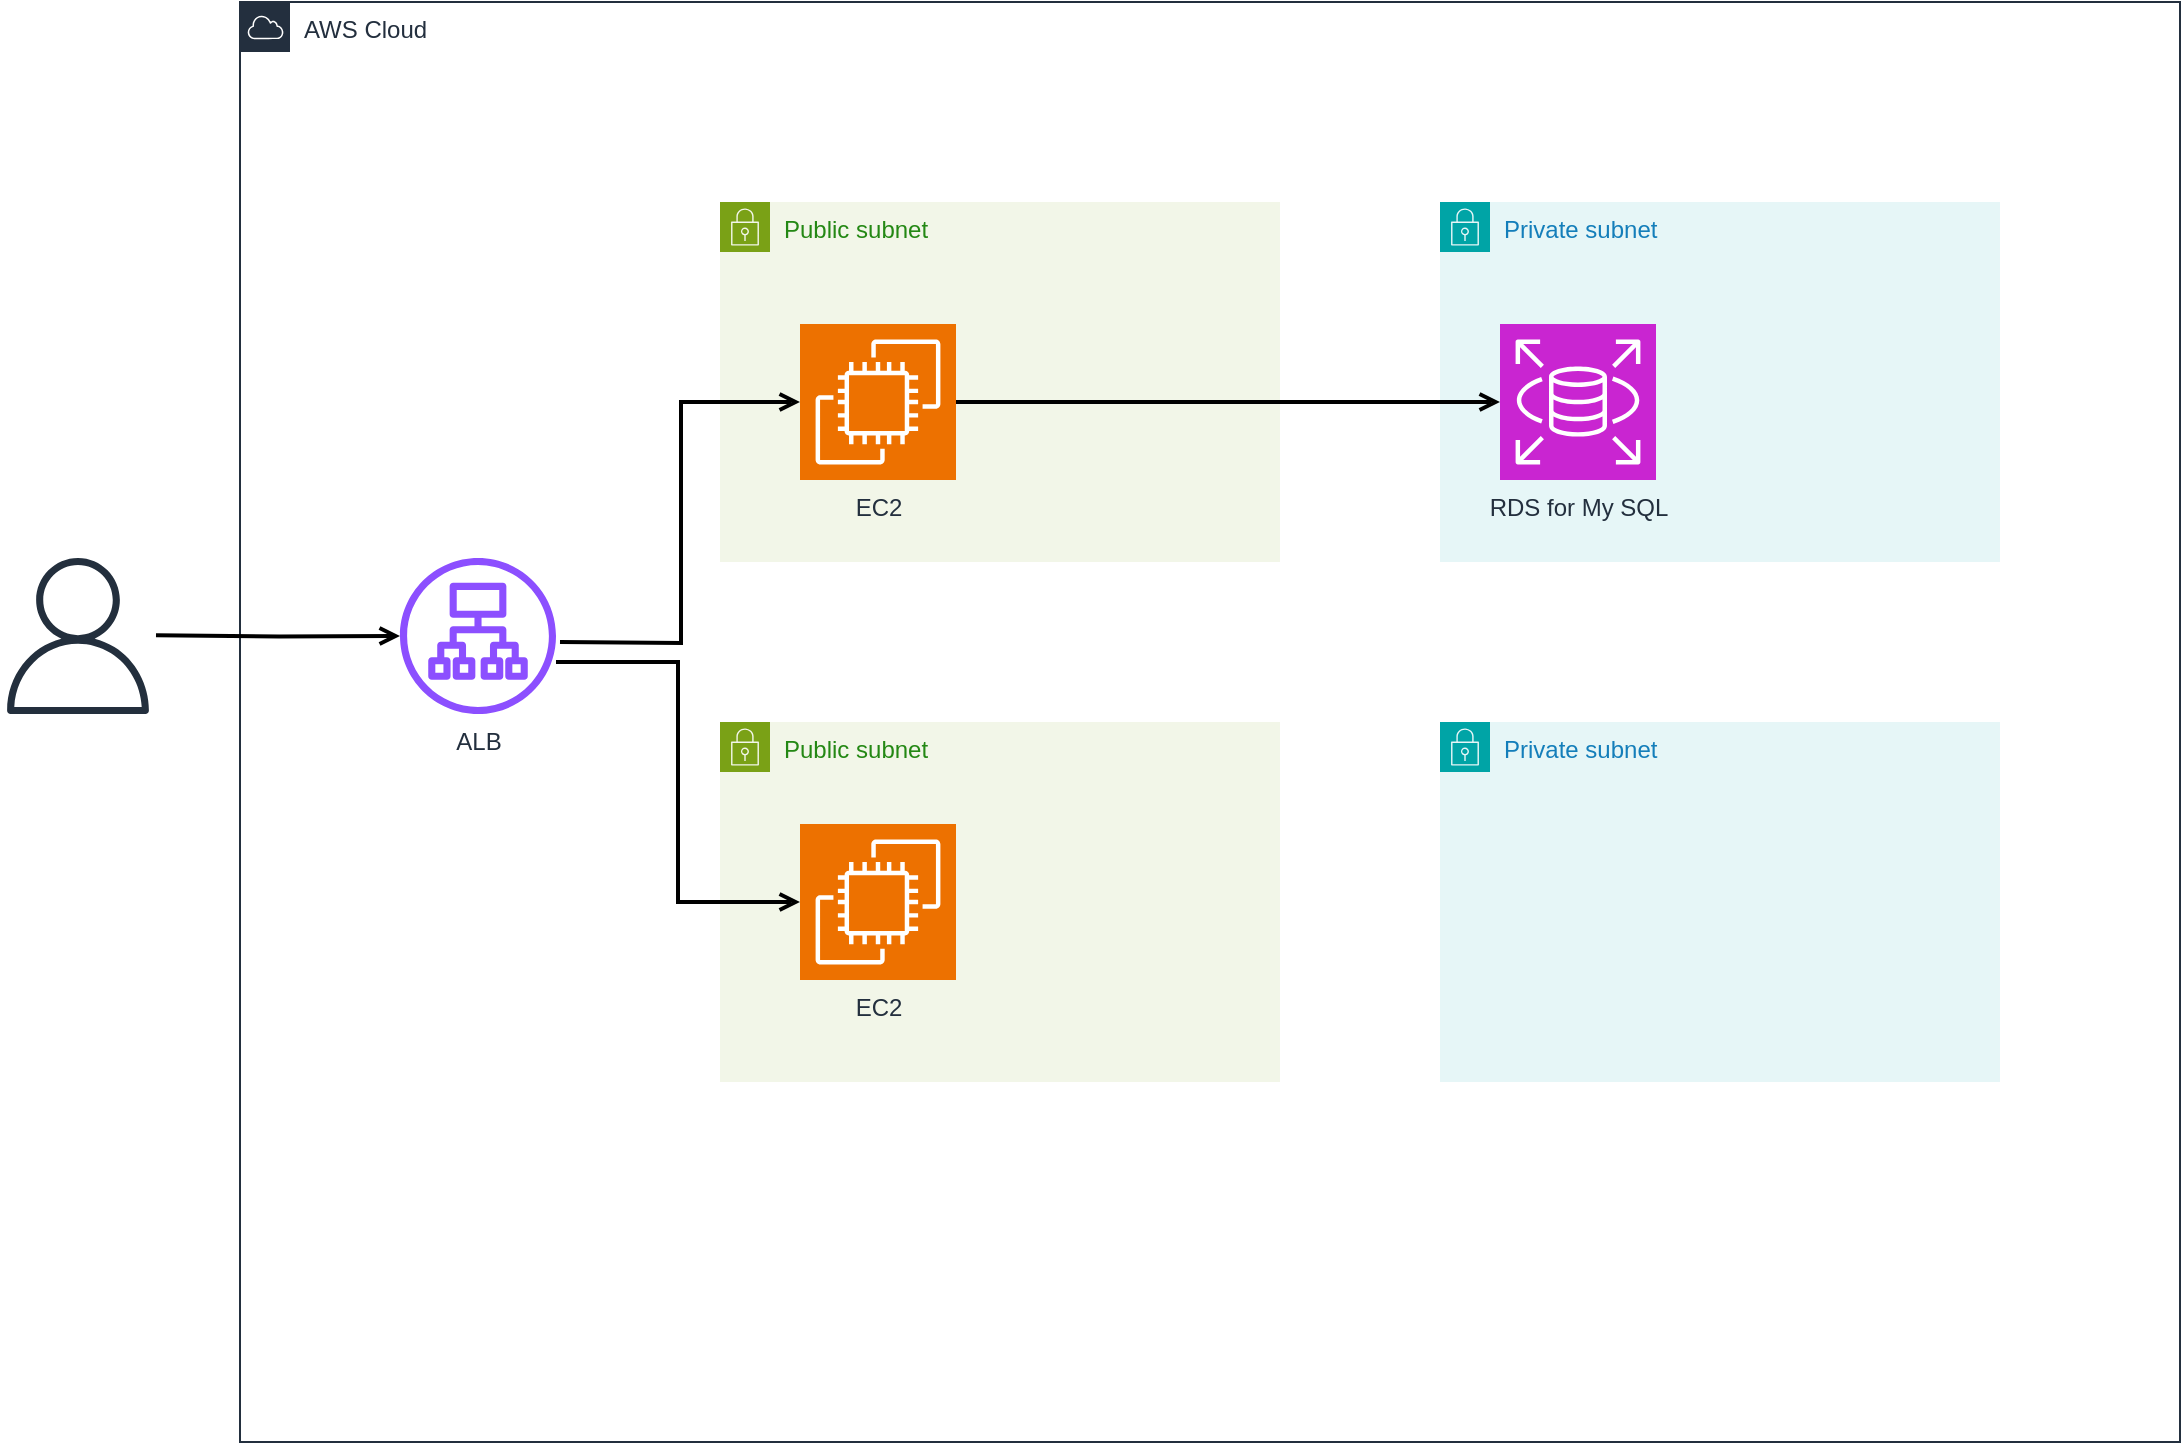 <mxfile version="26.0.3">
  <diagram id="Ht1M8jgEwFfnCIfOTk4-" name="Page-1">
    <mxGraphModel dx="1430" dy="859" grid="1" gridSize="10" guides="1" tooltips="1" connect="1" arrows="1" fold="1" page="1" pageScale="1" pageWidth="1169" pageHeight="827" math="0" shadow="0">
      <root>
        <mxCell id="0" />
        <mxCell id="1" parent="0" />
        <mxCell id="TSRrLATN1IgR0RtAeBBF-2" value="ALB" style="sketch=0;outlineConnect=0;fontColor=#232F3E;gradientColor=none;fillColor=#8C4FFF;strokeColor=none;dashed=0;verticalLabelPosition=bottom;verticalAlign=top;align=center;html=1;fontSize=12;fontStyle=0;aspect=fixed;pointerEvents=1;shape=mxgraph.aws4.application_load_balancer;" vertex="1" parent="1">
          <mxGeometry x="240" y="358" width="78" height="78" as="geometry" />
        </mxCell>
        <mxCell id="TSRrLATN1IgR0RtAeBBF-3" value="" style="sketch=0;outlineConnect=0;fontColor=#232F3E;gradientColor=none;fillColor=#232F3D;strokeColor=none;dashed=0;verticalLabelPosition=bottom;verticalAlign=top;align=center;html=1;fontSize=12;fontStyle=0;aspect=fixed;pointerEvents=1;shape=mxgraph.aws4.user;" vertex="1" parent="1">
          <mxGeometry x="40" y="358" width="78" height="78" as="geometry" />
        </mxCell>
        <mxCell id="TSRrLATN1IgR0RtAeBBF-4" value="AWS Cloud" style="points=[[0,0],[0.25,0],[0.5,0],[0.75,0],[1,0],[1,0.25],[1,0.5],[1,0.75],[1,1],[0.75,1],[0.5,1],[0.25,1],[0,1],[0,0.75],[0,0.5],[0,0.25]];outlineConnect=0;gradientColor=none;html=1;whiteSpace=wrap;fontSize=12;fontStyle=0;container=1;pointerEvents=0;collapsible=0;recursiveResize=0;shape=mxgraph.aws4.group;grIcon=mxgraph.aws4.group_aws_cloud;strokeColor=#232F3E;fillColor=none;verticalAlign=top;align=left;spacingLeft=30;fontColor=#232F3E;dashed=0;" vertex="1" parent="1">
          <mxGeometry x="160" y="80" width="970" height="720" as="geometry" />
        </mxCell>
        <mxCell id="TSRrLATN1IgR0RtAeBBF-10" value="Public subnet" style="points=[[0,0],[0.25,0],[0.5,0],[0.75,0],[1,0],[1,0.25],[1,0.5],[1,0.75],[1,1],[0.75,1],[0.5,1],[0.25,1],[0,1],[0,0.75],[0,0.5],[0,0.25]];outlineConnect=0;gradientColor=none;html=1;whiteSpace=wrap;fontSize=12;fontStyle=0;container=1;pointerEvents=0;collapsible=0;recursiveResize=0;shape=mxgraph.aws4.group;grIcon=mxgraph.aws4.group_security_group;grStroke=0;strokeColor=#7AA116;fillColor=#F2F6E8;verticalAlign=top;align=left;spacingLeft=30;fontColor=#248814;dashed=0;" vertex="1" parent="TSRrLATN1IgR0RtAeBBF-4">
          <mxGeometry x="240" y="360" width="280" height="180" as="geometry" />
        </mxCell>
        <mxCell id="TSRrLATN1IgR0RtAeBBF-5" value="EC2" style="sketch=0;points=[[0,0,0],[0.25,0,0],[0.5,0,0],[0.75,0,0],[1,0,0],[0,1,0],[0.25,1,0],[0.5,1,0],[0.75,1,0],[1,1,0],[0,0.25,0],[0,0.5,0],[0,0.75,0],[1,0.25,0],[1,0.5,0],[1,0.75,0]];outlineConnect=0;fontColor=#232F3E;fillColor=#ED7100;strokeColor=#ffffff;dashed=0;verticalLabelPosition=bottom;verticalAlign=top;align=center;html=1;fontSize=12;fontStyle=0;aspect=fixed;shape=mxgraph.aws4.resourceIcon;resIcon=mxgraph.aws4.ec2;" vertex="1" parent="TSRrLATN1IgR0RtAeBBF-10">
          <mxGeometry x="40" y="51" width="78" height="78" as="geometry" />
        </mxCell>
        <mxCell id="TSRrLATN1IgR0RtAeBBF-8" value="Public subnet" style="points=[[0,0],[0.25,0],[0.5,0],[0.75,0],[1,0],[1,0.25],[1,0.5],[1,0.75],[1,1],[0.75,1],[0.5,1],[0.25,1],[0,1],[0,0.75],[0,0.5],[0,0.25]];outlineConnect=0;gradientColor=none;html=1;whiteSpace=wrap;fontSize=12;fontStyle=0;container=1;pointerEvents=0;collapsible=0;recursiveResize=0;shape=mxgraph.aws4.group;grIcon=mxgraph.aws4.group_security_group;grStroke=0;strokeColor=#7AA116;fillColor=#F2F6E8;verticalAlign=top;align=left;spacingLeft=30;fontColor=#248814;dashed=0;" vertex="1" parent="TSRrLATN1IgR0RtAeBBF-4">
          <mxGeometry x="240" y="100" width="280" height="180" as="geometry" />
        </mxCell>
        <mxCell id="UEzPUAAOIrF-is8g5C7q-106" style="edgeStyle=orthogonalEdgeStyle;rounded=0;orthogonalLoop=1;jettySize=auto;html=1;endArrow=open;endFill=0;strokeWidth=2;" parent="TSRrLATN1IgR0RtAeBBF-4" target="TSRrLATN1IgR0RtAeBBF-2" edge="1">
          <mxGeometry relative="1" as="geometry">
            <mxPoint x="-41.998" y="316.66" as="sourcePoint" />
            <mxPoint x="693.018" y="316.66" as="targetPoint" />
          </mxGeometry>
        </mxCell>
        <mxCell id="TSRrLATN1IgR0RtAeBBF-6" value="EC2" style="sketch=0;points=[[0,0,0],[0.25,0,0],[0.5,0,0],[0.75,0,0],[1,0,0],[0,1,0],[0.25,1,0],[0.5,1,0],[0.75,1,0],[1,1,0],[0,0.25,0],[0,0.5,0],[0,0.75,0],[1,0.25,0],[1,0.5,0],[1,0.75,0]];outlineConnect=0;fontColor=#232F3E;fillColor=#ED7100;strokeColor=#ffffff;dashed=0;verticalLabelPosition=bottom;verticalAlign=top;align=center;html=1;fontSize=12;fontStyle=0;aspect=fixed;shape=mxgraph.aws4.resourceIcon;resIcon=mxgraph.aws4.ec2;" vertex="1" parent="TSRrLATN1IgR0RtAeBBF-4">
          <mxGeometry x="280" y="161" width="78" height="78" as="geometry" />
        </mxCell>
        <mxCell id="TSRrLATN1IgR0RtAeBBF-7" value="Private subnet" style="points=[[0,0],[0.25,0],[0.5,0],[0.75,0],[1,0],[1,0.25],[1,0.5],[1,0.75],[1,1],[0.75,1],[0.5,1],[0.25,1],[0,1],[0,0.75],[0,0.5],[0,0.25]];outlineConnect=0;gradientColor=none;html=1;whiteSpace=wrap;fontSize=12;fontStyle=0;container=1;pointerEvents=0;collapsible=0;recursiveResize=0;shape=mxgraph.aws4.group;grIcon=mxgraph.aws4.group_security_group;grStroke=0;strokeColor=#00A4A6;fillColor=#E6F6F7;verticalAlign=top;align=left;spacingLeft=30;fontColor=#147EBA;dashed=0;" vertex="1" parent="TSRrLATN1IgR0RtAeBBF-4">
          <mxGeometry x="600" y="100" width="280" height="180" as="geometry" />
        </mxCell>
        <mxCell id="TSRrLATN1IgR0RtAeBBF-14" value="RDS for My SQL" style="sketch=0;points=[[0,0,0],[0.25,0,0],[0.5,0,0],[0.75,0,0],[1,0,0],[0,1,0],[0.25,1,0],[0.5,1,0],[0.75,1,0],[1,1,0],[0,0.25,0],[0,0.5,0],[0,0.75,0],[1,0.25,0],[1,0.5,0],[1,0.75,0]];outlineConnect=0;fontColor=#232F3E;fillColor=#C925D1;strokeColor=#ffffff;dashed=0;verticalLabelPosition=bottom;verticalAlign=top;align=center;html=1;fontSize=12;fontStyle=0;aspect=fixed;shape=mxgraph.aws4.resourceIcon;resIcon=mxgraph.aws4.rds;" vertex="1" parent="TSRrLATN1IgR0RtAeBBF-7">
          <mxGeometry x="30" y="61" width="78" height="78" as="geometry" />
        </mxCell>
        <mxCell id="TSRrLATN1IgR0RtAeBBF-11" value="Private subnet" style="points=[[0,0],[0.25,0],[0.5,0],[0.75,0],[1,0],[1,0.25],[1,0.5],[1,0.75],[1,1],[0.75,1],[0.5,1],[0.25,1],[0,1],[0,0.75],[0,0.5],[0,0.25]];outlineConnect=0;gradientColor=none;html=1;whiteSpace=wrap;fontSize=12;fontStyle=0;container=1;pointerEvents=0;collapsible=0;recursiveResize=0;shape=mxgraph.aws4.group;grIcon=mxgraph.aws4.group_security_group;grStroke=0;strokeColor=#00A4A6;fillColor=#E6F6F7;verticalAlign=top;align=left;spacingLeft=30;fontColor=#147EBA;dashed=0;" vertex="1" parent="TSRrLATN1IgR0RtAeBBF-4">
          <mxGeometry x="600" y="360" width="280" height="180" as="geometry" />
        </mxCell>
        <mxCell id="TSRrLATN1IgR0RtAeBBF-12" style="edgeStyle=orthogonalEdgeStyle;rounded=0;orthogonalLoop=1;jettySize=auto;html=1;endArrow=open;endFill=0;strokeWidth=2;entryX=0;entryY=0.5;entryDx=0;entryDy=0;entryPerimeter=0;" edge="1" parent="TSRrLATN1IgR0RtAeBBF-4" target="TSRrLATN1IgR0RtAeBBF-6">
          <mxGeometry relative="1" as="geometry">
            <mxPoint x="160.002" y="320" as="sourcePoint" />
            <mxPoint x="282" y="320.34" as="targetPoint" />
          </mxGeometry>
        </mxCell>
        <mxCell id="TSRrLATN1IgR0RtAeBBF-15" style="edgeStyle=orthogonalEdgeStyle;rounded=0;orthogonalLoop=1;jettySize=auto;html=1;endArrow=open;endFill=0;strokeWidth=2;entryX=0;entryY=0.5;entryDx=0;entryDy=0;entryPerimeter=0;exitX=1;exitY=0.5;exitDx=0;exitDy=0;exitPerimeter=0;" edge="1" parent="TSRrLATN1IgR0RtAeBBF-4" source="TSRrLATN1IgR0RtAeBBF-6" target="TSRrLATN1IgR0RtAeBBF-14">
          <mxGeometry relative="1" as="geometry">
            <mxPoint x="170.002" y="330" as="sourcePoint" />
            <mxPoint x="290" y="210" as="targetPoint" />
          </mxGeometry>
        </mxCell>
        <mxCell id="TSRrLATN1IgR0RtAeBBF-13" style="edgeStyle=orthogonalEdgeStyle;rounded=0;orthogonalLoop=1;jettySize=auto;html=1;endArrow=open;endFill=0;strokeWidth=2;entryX=0;entryY=0.5;entryDx=0;entryDy=0;entryPerimeter=0;" edge="1" parent="1" source="TSRrLATN1IgR0RtAeBBF-2" target="TSRrLATN1IgR0RtAeBBF-5">
          <mxGeometry relative="1" as="geometry">
            <mxPoint x="330.002" y="410" as="sourcePoint" />
            <mxPoint x="450" y="290" as="targetPoint" />
            <Array as="points">
              <mxPoint x="379" y="410" />
              <mxPoint x="379" y="530" />
            </Array>
          </mxGeometry>
        </mxCell>
      </root>
    </mxGraphModel>
  </diagram>
</mxfile>
